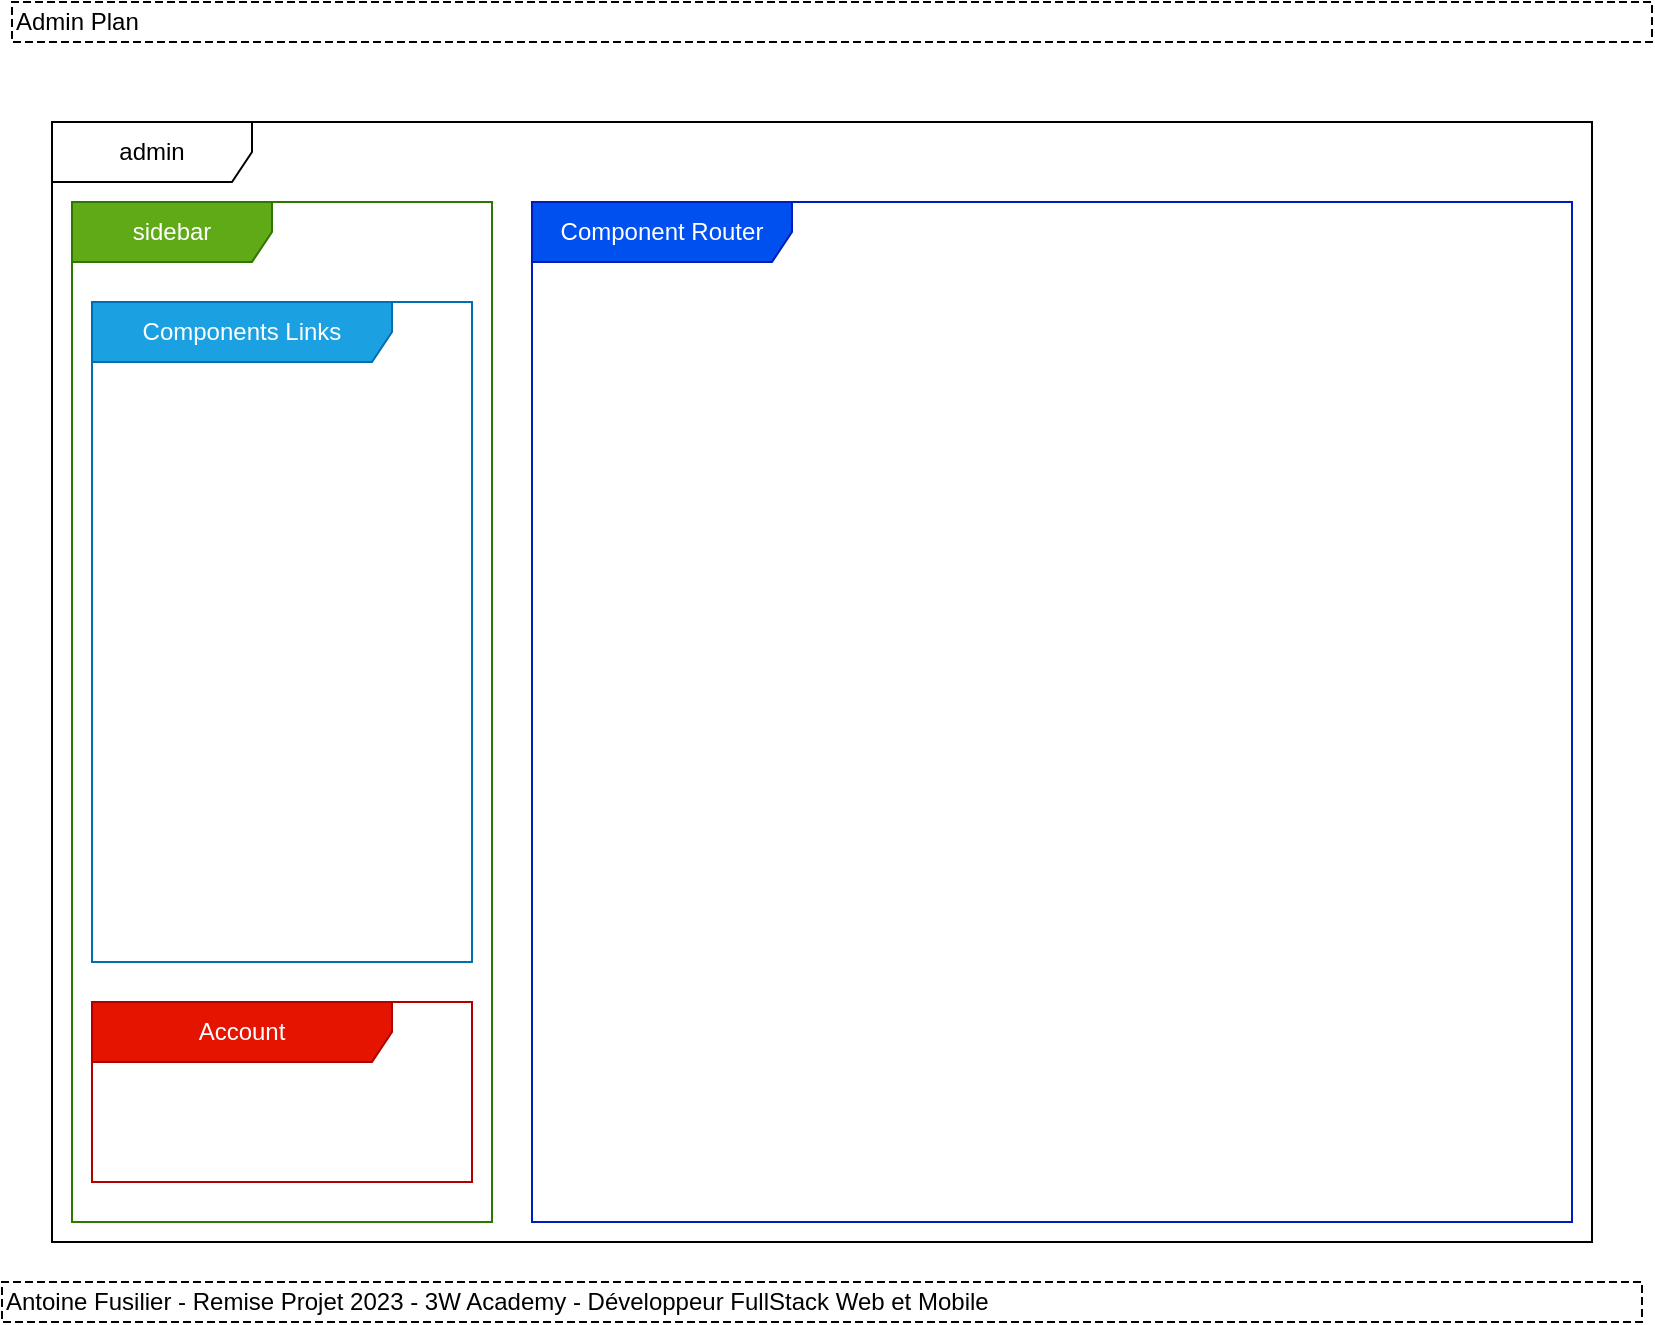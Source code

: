 <mxfile>
    <diagram id="AEGOu0vzymdToiaflrXc" name="Page-1">
        <mxGraphModel dx="1056" dy="688" grid="1" gridSize="10" guides="1" tooltips="1" connect="1" arrows="1" fold="1" page="1" pageScale="1" pageWidth="850" pageHeight="1100" math="0" shadow="0">
            <root>
                <mxCell id="0"/>
                <mxCell id="1" parent="0"/>
                <mxCell id="2" value="admin" style="shape=umlFrame;whiteSpace=wrap;html=1;width=100;height=30;" vertex="1" parent="1">
                    <mxGeometry x="40" y="80" width="770" height="560" as="geometry"/>
                </mxCell>
                <mxCell id="3" value="sidebar" style="shape=umlFrame;whiteSpace=wrap;html=1;width=100;height=30;fillColor=#60a917;fontColor=#ffffff;strokeColor=#2D7600;" vertex="1" parent="1">
                    <mxGeometry x="50" y="120" width="210" height="510" as="geometry"/>
                </mxCell>
                <mxCell id="4" value="Component Router" style="shape=umlFrame;whiteSpace=wrap;html=1;width=130;height=30;fillColor=#0050ef;fontColor=#ffffff;strokeColor=#001DBC;" vertex="1" parent="1">
                    <mxGeometry x="280" y="120" width="520" height="510" as="geometry"/>
                </mxCell>
                <mxCell id="5" value="Components Links" style="shape=umlFrame;whiteSpace=wrap;html=1;width=150;height=30;fillColor=#1ba1e2;fontColor=#ffffff;strokeColor=#006EAF;" vertex="1" parent="1">
                    <mxGeometry x="60" y="170" width="190" height="330" as="geometry"/>
                </mxCell>
                <mxCell id="6" value="Account" style="shape=umlFrame;whiteSpace=wrap;html=1;width=150;height=30;fillColor=#e51400;fontColor=#ffffff;strokeColor=#B20000;" vertex="1" parent="1">
                    <mxGeometry x="60" y="520" width="190" height="90" as="geometry"/>
                </mxCell>
                <mxCell id="7" value="Admin Plan" style="shape=partialRectangle;html=1;top=1;align=left;dashed=1;" vertex="1" parent="1">
                    <mxGeometry x="20" y="20" width="820" height="20" as="geometry"/>
                </mxCell>
                <mxCell id="8" value="Antoine Fusilier - Remise Projet 2023 - 3W Academy - Développeur FullStack Web et Mobile" style="shape=partialRectangle;html=1;top=1;align=left;dashed=1;" vertex="1" parent="1">
                    <mxGeometry x="15" y="660" width="820" height="20" as="geometry"/>
                </mxCell>
            </root>
        </mxGraphModel>
    </diagram>
</mxfile>
